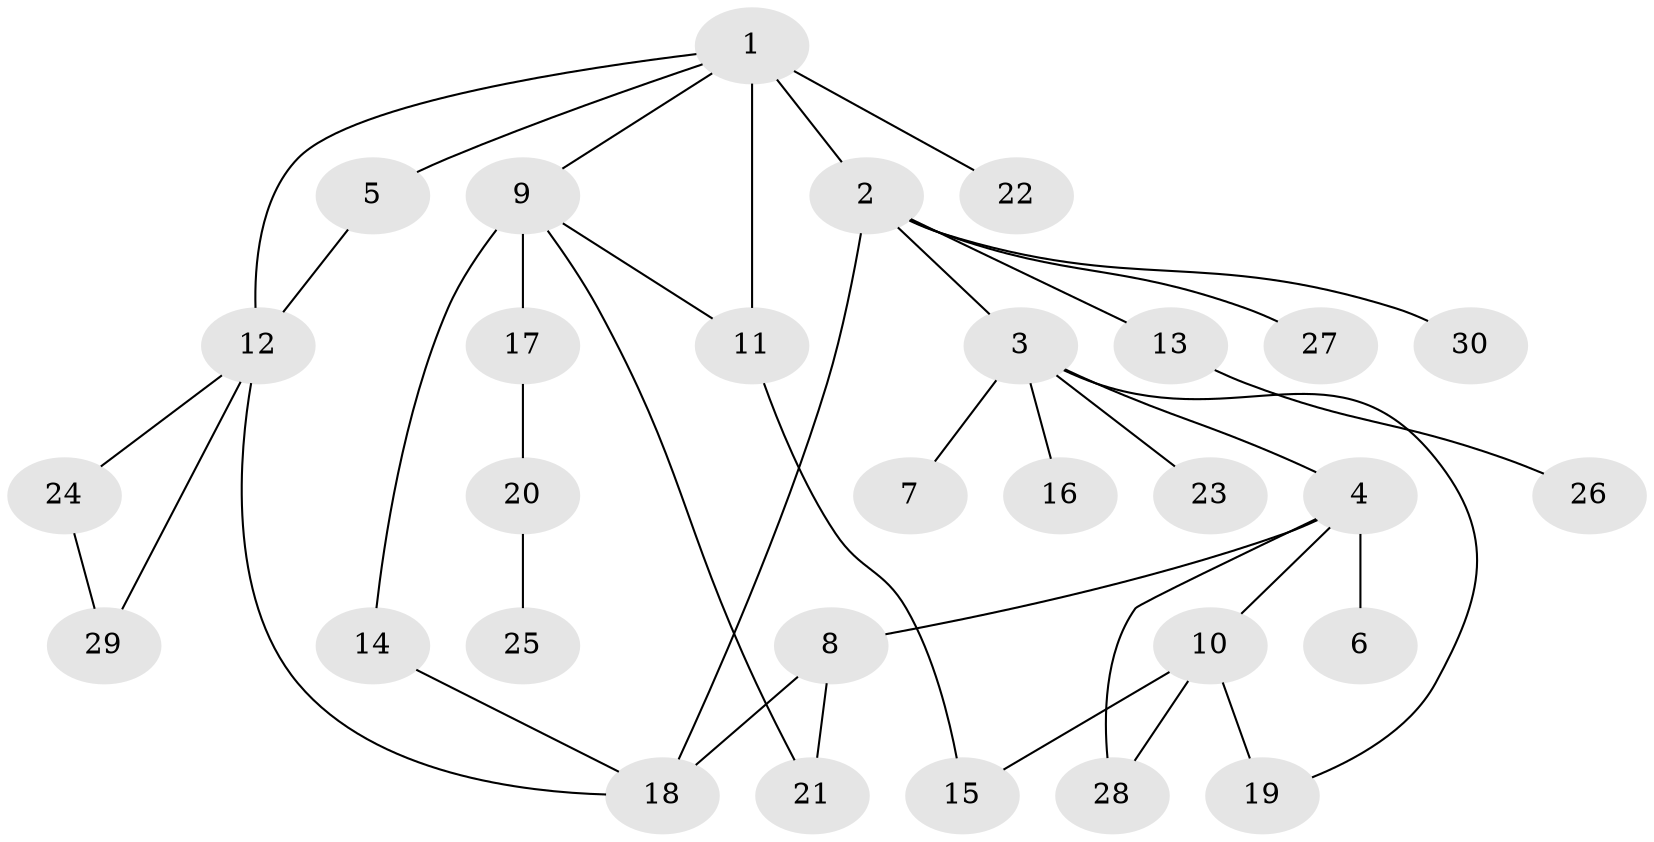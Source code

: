 // original degree distribution, {10: 0.016666666666666666, 7: 0.05, 3: 0.2, 2: 0.15, 1: 0.5166666666666667, 8: 0.016666666666666666, 6: 0.05}
// Generated by graph-tools (version 1.1) at 2025/35/03/09/25 02:35:32]
// undirected, 30 vertices, 39 edges
graph export_dot {
graph [start="1"]
  node [color=gray90,style=filled];
  1;
  2;
  3;
  4;
  5;
  6;
  7;
  8;
  9;
  10;
  11;
  12;
  13;
  14;
  15;
  16;
  17;
  18;
  19;
  20;
  21;
  22;
  23;
  24;
  25;
  26;
  27;
  28;
  29;
  30;
  1 -- 2 [weight=1.0];
  1 -- 5 [weight=1.0];
  1 -- 9 [weight=1.0];
  1 -- 11 [weight=2.0];
  1 -- 12 [weight=1.0];
  1 -- 22 [weight=3.0];
  2 -- 3 [weight=1.0];
  2 -- 13 [weight=1.0];
  2 -- 18 [weight=1.0];
  2 -- 27 [weight=1.0];
  2 -- 30 [weight=1.0];
  3 -- 4 [weight=1.0];
  3 -- 7 [weight=1.0];
  3 -- 16 [weight=1.0];
  3 -- 19 [weight=1.0];
  3 -- 23 [weight=1.0];
  4 -- 6 [weight=2.0];
  4 -- 8 [weight=1.0];
  4 -- 10 [weight=1.0];
  4 -- 28 [weight=1.0];
  5 -- 12 [weight=1.0];
  8 -- 18 [weight=2.0];
  8 -- 21 [weight=1.0];
  9 -- 11 [weight=1.0];
  9 -- 14 [weight=1.0];
  9 -- 17 [weight=3.0];
  9 -- 21 [weight=1.0];
  10 -- 15 [weight=1.0];
  10 -- 19 [weight=2.0];
  10 -- 28 [weight=1.0];
  11 -- 15 [weight=1.0];
  12 -- 18 [weight=1.0];
  12 -- 24 [weight=1.0];
  12 -- 29 [weight=1.0];
  13 -- 26 [weight=1.0];
  14 -- 18 [weight=1.0];
  17 -- 20 [weight=1.0];
  20 -- 25 [weight=1.0];
  24 -- 29 [weight=1.0];
}

